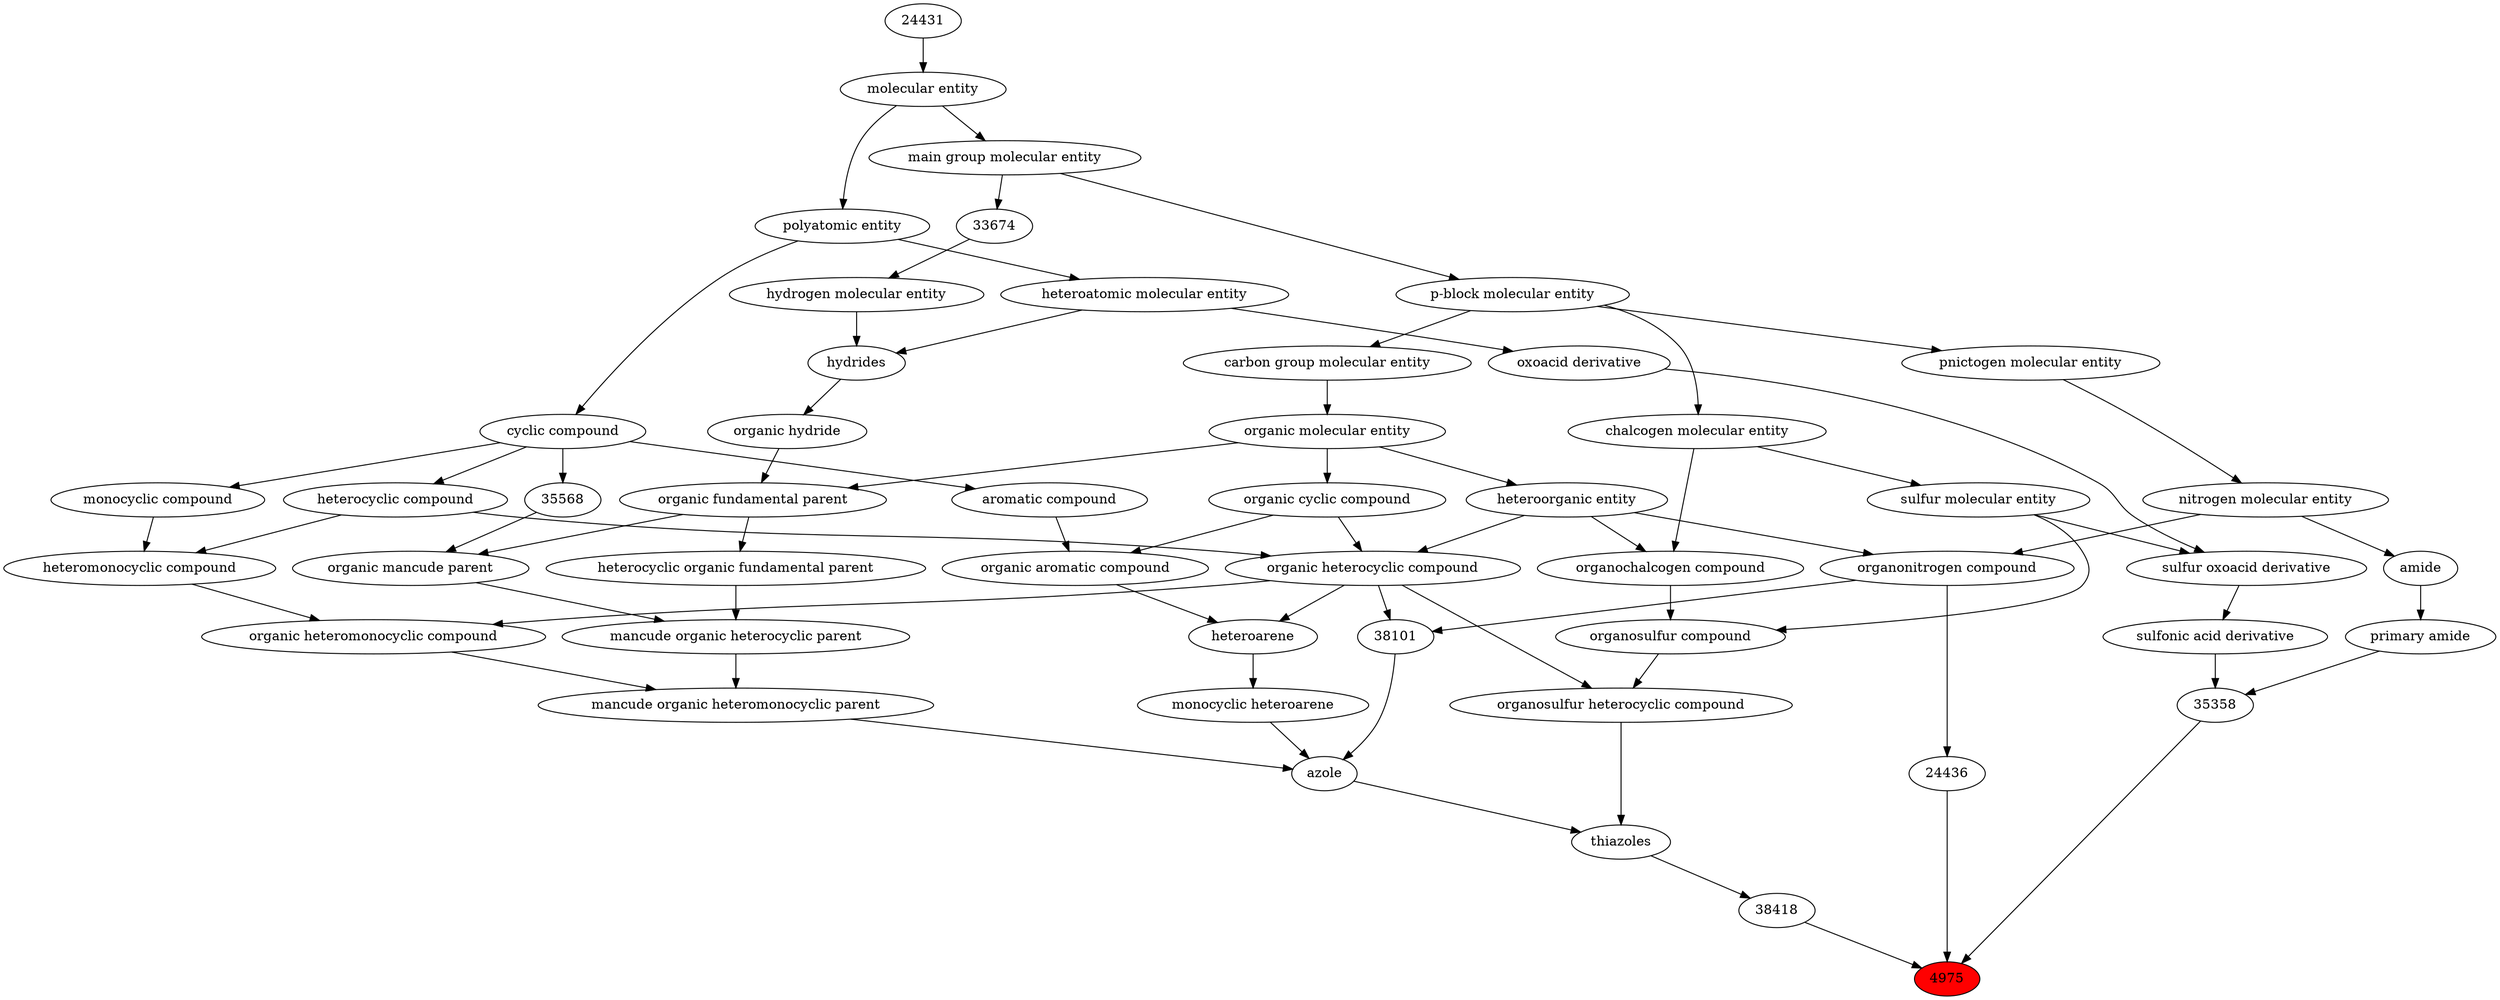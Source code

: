 digraph tree{ 
4975 [label="4975" fillcolor=red style=filled]
38418 -> 4975
35358 -> 4975
24436 -> 4975
38418 [label="38418"]
48901 -> 38418
35358 [label="35358"]
33552 -> 35358
33256 -> 35358
24436 [label="24436"]
35352 -> 24436
48901 [label="thiazoles"]
38106 -> 48901
68452 -> 48901
33552 [label="sulfonic acid derivative"]
33424 -> 33552
33256 [label="primary amide"]
32988 -> 33256
35352 [label="organonitrogen compound"]
51143 -> 35352
33285 -> 35352
38106 [label="organosulfur heterocyclic compound"]
33261 -> 38106
24532 -> 38106
68452 [label="azole"]
35555 -> 68452
38179 -> 68452
38101 -> 68452
33424 [label="sulfur oxoacid derivative"]
33241 -> 33424
26835 -> 33424
32988 [label="amide"]
51143 -> 32988
51143 [label="nitrogen molecular entity"]
33302 -> 51143
33285 [label="heteroorganic entity"]
50860 -> 33285
33261 [label="organosulfur compound"]
36962 -> 33261
26835 -> 33261
24532 [label="organic heterocyclic compound"]
33285 -> 24532
33832 -> 24532
5686 -> 24532
35555 [label="mancude organic heteromonocyclic parent"]
25693 -> 35555
35571 -> 35555
38179 [label="monocyclic heteroarene"]
33833 -> 38179
38101 [label="38101"]
24532 -> 38101
35352 -> 38101
33241 [label="oxoacid derivative"]
37577 -> 33241
26835 [label="sulfur molecular entity"]
33304 -> 26835
33302 [label="pnictogen molecular entity"]
33675 -> 33302
50860 [label="organic molecular entity"]
33582 -> 50860
36962 [label="organochalcogen compound"]
33285 -> 36962
33304 -> 36962
33832 [label="organic cyclic compound"]
50860 -> 33832
5686 [label="heterocyclic compound"]
33595 -> 5686
25693 [label="organic heteromonocyclic compound"]
33670 -> 25693
24532 -> 25693
35571 [label="mancude organic heterocyclic parent"]
35573 -> 35571
35552 -> 35571
33833 [label="heteroarene"]
33659 -> 33833
24532 -> 33833
37577 [label="heteroatomic molecular entity"]
36357 -> 37577
33304 [label="chalcogen molecular entity"]
33675 -> 33304
33675 [label="p-block molecular entity"]
33579 -> 33675
33582 [label="carbon group molecular entity"]
33675 -> 33582
33595 [label="cyclic compound"]
36357 -> 33595
33670 [label="heteromonocyclic compound"]
5686 -> 33670
33661 -> 33670
35573 [label="organic mancude parent"]
35568 -> 35573
33245 -> 35573
35552 [label="heterocyclic organic fundamental parent"]
33245 -> 35552
33659 [label="organic aromatic compound"]
33832 -> 33659
33655 -> 33659
36357 [label="polyatomic entity"]
23367 -> 36357
33579 [label="main group molecular entity"]
23367 -> 33579
33661 [label="monocyclic compound"]
33595 -> 33661
35568 [label="35568"]
33595 -> 35568
33245 [label="organic fundamental parent"]
50860 -> 33245
37175 -> 33245
33655 [label="aromatic compound"]
33595 -> 33655
23367 [label="molecular entity"]
24431 -> 23367
37175 [label="organic hydride"]
33692 -> 37175
24431 [label="24431"]
33692 [label="hydrides"]
33608 -> 33692
37577 -> 33692
33608 [label="hydrogen molecular entity"]
33674 -> 33608
33674 [label="33674"]
33579 -> 33674
}
